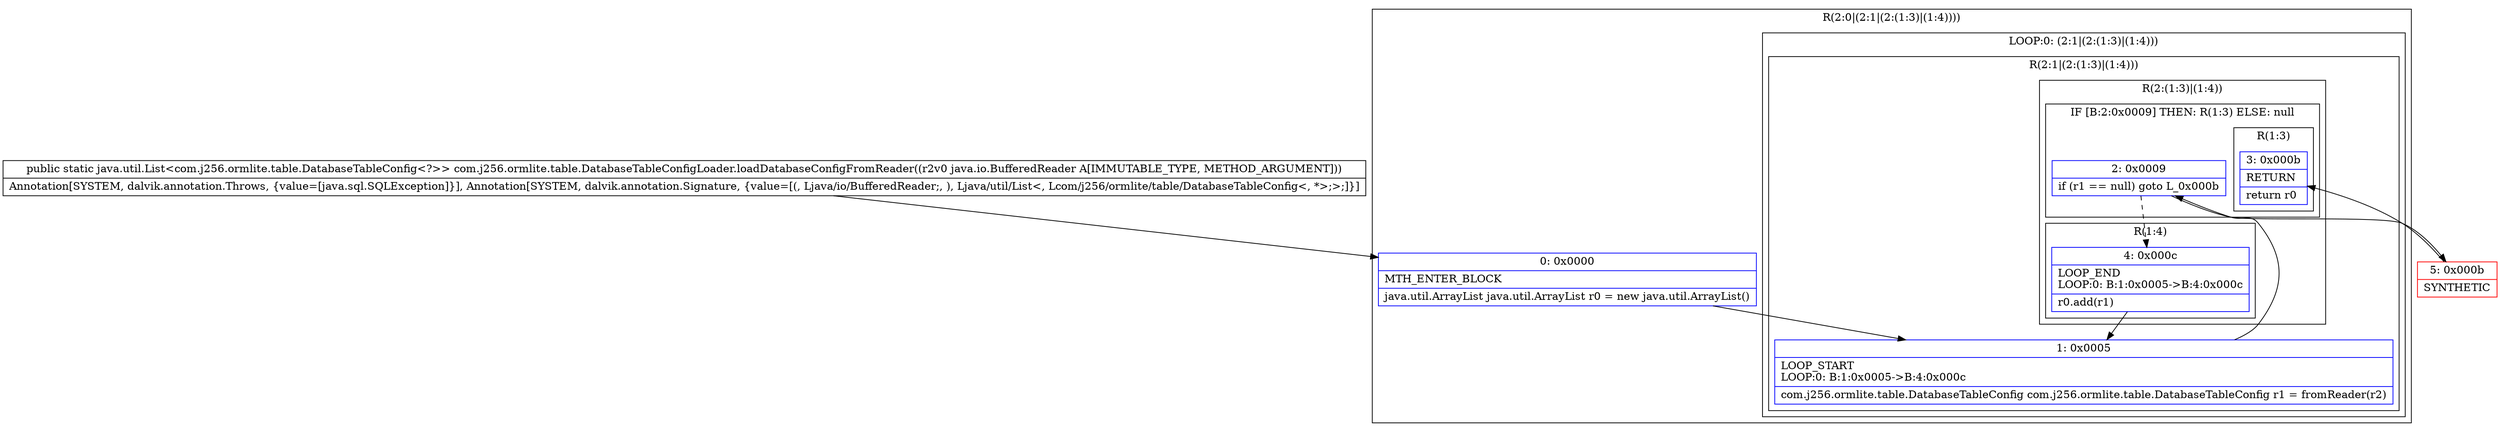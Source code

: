 digraph "CFG forcom.j256.ormlite.table.DatabaseTableConfigLoader.loadDatabaseConfigFromReader(Ljava\/io\/BufferedReader;)Ljava\/util\/List;" {
subgraph cluster_Region_1891216912 {
label = "R(2:0|(2:1|(2:(1:3)|(1:4))))";
node [shape=record,color=blue];
Node_0 [shape=record,label="{0\:\ 0x0000|MTH_ENTER_BLOCK\l|java.util.ArrayList java.util.ArrayList r0 = new java.util.ArrayList()\l}"];
subgraph cluster_LoopRegion_1593687577 {
label = "LOOP:0: (2:1|(2:(1:3)|(1:4)))";
node [shape=record,color=blue];
subgraph cluster_Region_468678946 {
label = "R(2:1|(2:(1:3)|(1:4)))";
node [shape=record,color=blue];
Node_1 [shape=record,label="{1\:\ 0x0005|LOOP_START\lLOOP:0: B:1:0x0005\-\>B:4:0x000c\l|com.j256.ormlite.table.DatabaseTableConfig com.j256.ormlite.table.DatabaseTableConfig r1 = fromReader(r2)\l}"];
subgraph cluster_Region_994753839 {
label = "R(2:(1:3)|(1:4))";
node [shape=record,color=blue];
subgraph cluster_IfRegion_639343969 {
label = "IF [B:2:0x0009] THEN: R(1:3) ELSE: null";
node [shape=record,color=blue];
Node_2 [shape=record,label="{2\:\ 0x0009|if (r1 == null) goto L_0x000b\l}"];
subgraph cluster_Region_592498311 {
label = "R(1:3)";
node [shape=record,color=blue];
Node_3 [shape=record,label="{3\:\ 0x000b|RETURN\l|return r0\l}"];
}
}
subgraph cluster_Region_499440893 {
label = "R(1:4)";
node [shape=record,color=blue];
Node_4 [shape=record,label="{4\:\ 0x000c|LOOP_END\lLOOP:0: B:1:0x0005\-\>B:4:0x000c\l|r0.add(r1)\l}"];
}
}
}
}
}
Node_5 [shape=record,color=red,label="{5\:\ 0x000b|SYNTHETIC\l}"];
MethodNode[shape=record,label="{public static java.util.List\<com.j256.ormlite.table.DatabaseTableConfig\<?\>\> com.j256.ormlite.table.DatabaseTableConfigLoader.loadDatabaseConfigFromReader((r2v0 java.io.BufferedReader A[IMMUTABLE_TYPE, METHOD_ARGUMENT]))  | Annotation[SYSTEM, dalvik.annotation.Throws, \{value=[java.sql.SQLException]\}], Annotation[SYSTEM, dalvik.annotation.Signature, \{value=[(, Ljava\/io\/BufferedReader;, ), Ljava\/util\/List\<, Lcom\/j256\/ormlite\/table\/DatabaseTableConfig\<, *\>;\>;]\}]\l}"];
MethodNode -> Node_0;
Node_0 -> Node_1;
Node_1 -> Node_2;
Node_2 -> Node_4[style=dashed];
Node_2 -> Node_5;
Node_4 -> Node_1;
Node_5 -> Node_3;
}

